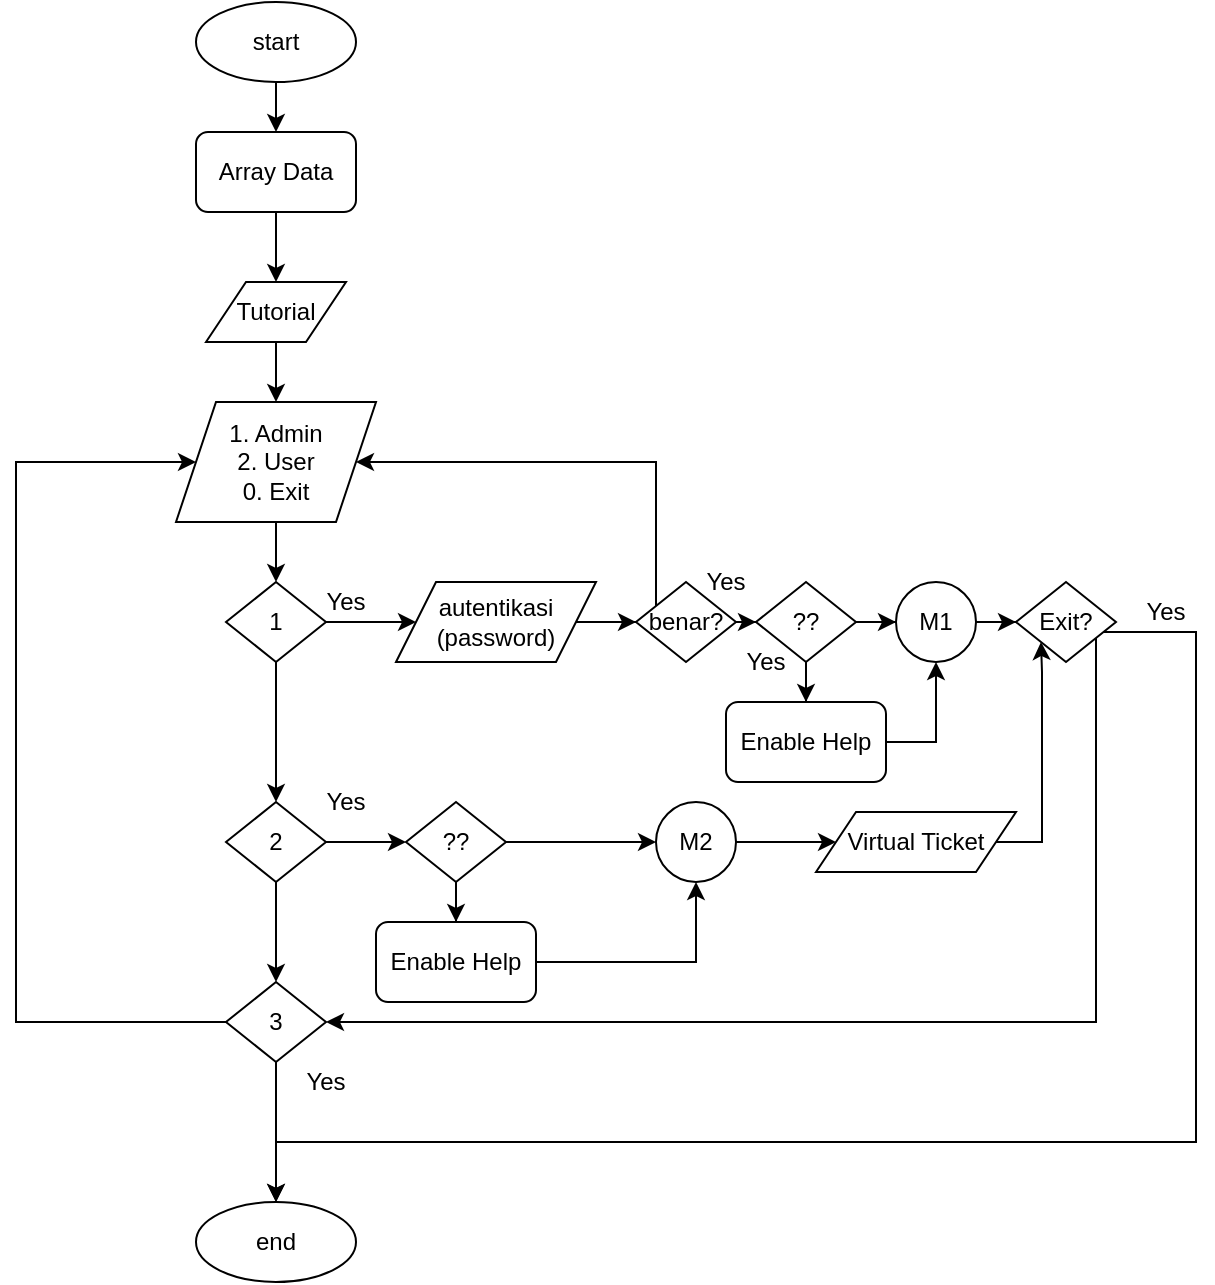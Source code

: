 <mxfile version="15.5.5" type="github" pages="2">
  <diagram id="hb6NsM7nAMPG9iKG7rpU" name="Page-1">
    <mxGraphModel dx="702" dy="771" grid="1" gridSize="10" guides="1" tooltips="1" connect="1" arrows="1" fold="1" page="1" pageScale="1" pageWidth="850" pageHeight="1100" math="0" shadow="0">
      <root>
        <mxCell id="0" />
        <mxCell id="1" parent="0" />
        <mxCell id="vosuJRXYaA8_VXcrHYac-3" style="edgeStyle=orthogonalEdgeStyle;rounded=0;orthogonalLoop=1;jettySize=auto;html=1;entryX=0.5;entryY=0;entryDx=0;entryDy=0;" parent="1" source="eCmKjQ0upBn9_kmeyqOr-1" target="vosuJRXYaA8_VXcrHYac-1" edge="1">
          <mxGeometry relative="1" as="geometry" />
        </mxCell>
        <mxCell id="eCmKjQ0upBn9_kmeyqOr-1" value="start" style="ellipse;whiteSpace=wrap;html=1;" parent="1" vertex="1">
          <mxGeometry x="240" y="70" width="80" height="40" as="geometry" />
        </mxCell>
        <mxCell id="eCmKjQ0upBn9_kmeyqOr-2" value="end" style="ellipse;whiteSpace=wrap;html=1;" parent="1" vertex="1">
          <mxGeometry x="240" y="670" width="80" height="40" as="geometry" />
        </mxCell>
        <mxCell id="vosuJRXYaA8_VXcrHYac-31" style="edgeStyle=orthogonalEdgeStyle;rounded=0;orthogonalLoop=1;jettySize=auto;html=1;entryX=0.5;entryY=0;entryDx=0;entryDy=0;" parent="1" source="vosuJRXYaA8_VXcrHYac-1" target="vosuJRXYaA8_VXcrHYac-28" edge="1">
          <mxGeometry relative="1" as="geometry" />
        </mxCell>
        <mxCell id="vosuJRXYaA8_VXcrHYac-1" value="Array Data" style="rounded=1;whiteSpace=wrap;html=1;" parent="1" vertex="1">
          <mxGeometry x="240" y="135" width="80" height="40" as="geometry" />
        </mxCell>
        <mxCell id="vosuJRXYaA8_VXcrHYac-7" style="edgeStyle=orthogonalEdgeStyle;rounded=0;orthogonalLoop=1;jettySize=auto;html=1;entryX=0.5;entryY=0;entryDx=0;entryDy=0;" parent="1" source="vosuJRXYaA8_VXcrHYac-2" target="vosuJRXYaA8_VXcrHYac-4" edge="1">
          <mxGeometry relative="1" as="geometry" />
        </mxCell>
        <mxCell id="vosuJRXYaA8_VXcrHYac-2" value="1. Admin&lt;br&gt;2. User&lt;br&gt;0. Exit" style="shape=parallelogram;perimeter=parallelogramPerimeter;whiteSpace=wrap;html=1;fixedSize=1;" parent="1" vertex="1">
          <mxGeometry x="230" y="270" width="100" height="60" as="geometry" />
        </mxCell>
        <mxCell id="vosuJRXYaA8_VXcrHYac-8" style="edgeStyle=orthogonalEdgeStyle;rounded=0;orthogonalLoop=1;jettySize=auto;html=1;entryX=0.5;entryY=0;entryDx=0;entryDy=0;" parent="1" source="vosuJRXYaA8_VXcrHYac-4" target="vosuJRXYaA8_VXcrHYac-5" edge="1">
          <mxGeometry relative="1" as="geometry" />
        </mxCell>
        <mxCell id="vosuJRXYaA8_VXcrHYac-11" style="edgeStyle=orthogonalEdgeStyle;rounded=0;orthogonalLoop=1;jettySize=auto;html=1;" parent="1" source="vosuJRXYaA8_VXcrHYac-4" target="vosuJRXYaA8_VXcrHYac-10" edge="1">
          <mxGeometry relative="1" as="geometry" />
        </mxCell>
        <mxCell id="vosuJRXYaA8_VXcrHYac-4" value="1" style="rhombus;whiteSpace=wrap;html=1;" parent="1" vertex="1">
          <mxGeometry x="255" y="360" width="50" height="40" as="geometry" />
        </mxCell>
        <mxCell id="vosuJRXYaA8_VXcrHYac-9" style="edgeStyle=orthogonalEdgeStyle;rounded=0;orthogonalLoop=1;jettySize=auto;html=1;" parent="1" source="vosuJRXYaA8_VXcrHYac-5" target="vosuJRXYaA8_VXcrHYac-6" edge="1">
          <mxGeometry relative="1" as="geometry" />
        </mxCell>
        <mxCell id="nOQOWbLnpu32lXgDOBHC-3" style="edgeStyle=orthogonalEdgeStyle;rounded=0;orthogonalLoop=1;jettySize=auto;html=1;entryX=0;entryY=0.5;entryDx=0;entryDy=0;" edge="1" parent="1" source="vosuJRXYaA8_VXcrHYac-5" target="vosuJRXYaA8_VXcrHYac-30">
          <mxGeometry relative="1" as="geometry" />
        </mxCell>
        <mxCell id="vosuJRXYaA8_VXcrHYac-5" value="2" style="rhombus;whiteSpace=wrap;html=1;" parent="1" vertex="1">
          <mxGeometry x="255" y="470" width="50" height="40" as="geometry" />
        </mxCell>
        <mxCell id="vosuJRXYaA8_VXcrHYac-24" style="edgeStyle=orthogonalEdgeStyle;rounded=0;orthogonalLoop=1;jettySize=auto;html=1;" parent="1" source="vosuJRXYaA8_VXcrHYac-6" target="eCmKjQ0upBn9_kmeyqOr-2" edge="1">
          <mxGeometry relative="1" as="geometry" />
        </mxCell>
        <mxCell id="vosuJRXYaA8_VXcrHYac-25" style="edgeStyle=orthogonalEdgeStyle;rounded=0;orthogonalLoop=1;jettySize=auto;html=1;entryX=0;entryY=0.5;entryDx=0;entryDy=0;" parent="1" source="vosuJRXYaA8_VXcrHYac-6" target="vosuJRXYaA8_VXcrHYac-2" edge="1">
          <mxGeometry relative="1" as="geometry">
            <Array as="points">
              <mxPoint x="150" y="580" />
              <mxPoint x="150" y="300" />
            </Array>
          </mxGeometry>
        </mxCell>
        <mxCell id="vosuJRXYaA8_VXcrHYac-6" value="3" style="rhombus;whiteSpace=wrap;html=1;" parent="1" vertex="1">
          <mxGeometry x="255" y="560" width="50" height="40" as="geometry" />
        </mxCell>
        <mxCell id="vosuJRXYaA8_VXcrHYac-13" style="edgeStyle=orthogonalEdgeStyle;rounded=0;orthogonalLoop=1;jettySize=auto;html=1;entryX=0;entryY=0.5;entryDx=0;entryDy=0;" parent="1" source="vosuJRXYaA8_VXcrHYac-10" target="vosuJRXYaA8_VXcrHYac-12" edge="1">
          <mxGeometry relative="1" as="geometry" />
        </mxCell>
        <mxCell id="vosuJRXYaA8_VXcrHYac-10" value="autentikasi (password)" style="shape=parallelogram;perimeter=parallelogramPerimeter;whiteSpace=wrap;html=1;fixedSize=1;" parent="1" vertex="1">
          <mxGeometry x="340" y="360" width="100" height="40" as="geometry" />
        </mxCell>
        <mxCell id="vosuJRXYaA8_VXcrHYac-14" style="edgeStyle=orthogonalEdgeStyle;rounded=0;orthogonalLoop=1;jettySize=auto;html=1;entryX=1;entryY=0.5;entryDx=0;entryDy=0;" parent="1" source="vosuJRXYaA8_VXcrHYac-12" target="vosuJRXYaA8_VXcrHYac-2" edge="1">
          <mxGeometry relative="1" as="geometry">
            <Array as="points">
              <mxPoint x="470" y="300" />
            </Array>
          </mxGeometry>
        </mxCell>
        <mxCell id="nOQOWbLnpu32lXgDOBHC-9" value="" style="edgeStyle=orthogonalEdgeStyle;rounded=0;orthogonalLoop=1;jettySize=auto;html=1;" edge="1" parent="1" source="vosuJRXYaA8_VXcrHYac-12" target="nOQOWbLnpu32lXgDOBHC-7">
          <mxGeometry relative="1" as="geometry" />
        </mxCell>
        <mxCell id="vosuJRXYaA8_VXcrHYac-12" value="benar?" style="rhombus;whiteSpace=wrap;html=1;" parent="1" vertex="1">
          <mxGeometry x="460" y="360" width="50" height="40" as="geometry" />
        </mxCell>
        <mxCell id="vosuJRXYaA8_VXcrHYac-41" style="edgeStyle=orthogonalEdgeStyle;rounded=0;orthogonalLoop=1;jettySize=auto;html=1;entryX=0;entryY=0.5;entryDx=0;entryDy=0;" parent="1" source="vosuJRXYaA8_VXcrHYac-16" target="vosuJRXYaA8_VXcrHYac-40" edge="1">
          <mxGeometry relative="1" as="geometry" />
        </mxCell>
        <mxCell id="vosuJRXYaA8_VXcrHYac-16" value="M1" style="ellipse;whiteSpace=wrap;html=1;aspect=fixed;" parent="1" vertex="1">
          <mxGeometry x="590" y="360" width="40" height="40" as="geometry" />
        </mxCell>
        <mxCell id="vosuJRXYaA8_VXcrHYac-18" value="Yes" style="text;html=1;strokeColor=none;fillColor=none;align=center;verticalAlign=middle;whiteSpace=wrap;rounded=0;" parent="1" vertex="1">
          <mxGeometry x="490" y="350" width="30" height="20" as="geometry" />
        </mxCell>
        <mxCell id="vosuJRXYaA8_VXcrHYac-20" value="Yes" style="text;html=1;strokeColor=none;fillColor=none;align=center;verticalAlign=middle;whiteSpace=wrap;rounded=0;" parent="1" vertex="1">
          <mxGeometry x="300" y="360" width="30" height="20" as="geometry" />
        </mxCell>
        <mxCell id="vosuJRXYaA8_VXcrHYac-21" value="Yes" style="text;html=1;strokeColor=none;fillColor=none;align=center;verticalAlign=middle;whiteSpace=wrap;rounded=0;" parent="1" vertex="1">
          <mxGeometry x="300" y="460" width="30" height="20" as="geometry" />
        </mxCell>
        <mxCell id="vosuJRXYaA8_VXcrHYac-22" value="Yes" style="text;html=1;strokeColor=none;fillColor=none;align=center;verticalAlign=middle;whiteSpace=wrap;rounded=0;" parent="1" vertex="1">
          <mxGeometry x="290" y="600" width="30" height="20" as="geometry" />
        </mxCell>
        <mxCell id="nOQOWbLnpu32lXgDOBHC-18" style="edgeStyle=orthogonalEdgeStyle;rounded=0;orthogonalLoop=1;jettySize=auto;html=1;entryX=0;entryY=0.5;entryDx=0;entryDy=0;" edge="1" parent="1" source="vosuJRXYaA8_VXcrHYac-23" target="vosuJRXYaA8_VXcrHYac-45">
          <mxGeometry relative="1" as="geometry" />
        </mxCell>
        <mxCell id="vosuJRXYaA8_VXcrHYac-23" value="M2" style="ellipse;whiteSpace=wrap;html=1;aspect=fixed;" parent="1" vertex="1">
          <mxGeometry x="470" y="470" width="40" height="40" as="geometry" />
        </mxCell>
        <mxCell id="nOQOWbLnpu32lXgDOBHC-1" style="edgeStyle=orthogonalEdgeStyle;rounded=0;orthogonalLoop=1;jettySize=auto;html=1;" edge="1" parent="1" source="vosuJRXYaA8_VXcrHYac-28" target="vosuJRXYaA8_VXcrHYac-2">
          <mxGeometry relative="1" as="geometry" />
        </mxCell>
        <mxCell id="vosuJRXYaA8_VXcrHYac-28" value="Tutorial" style="shape=parallelogram;perimeter=parallelogramPerimeter;whiteSpace=wrap;html=1;fixedSize=1;" parent="1" vertex="1">
          <mxGeometry x="245" y="210" width="70" height="30" as="geometry" />
        </mxCell>
        <mxCell id="nOQOWbLnpu32lXgDOBHC-2" value="" style="edgeStyle=orthogonalEdgeStyle;rounded=0;orthogonalLoop=1;jettySize=auto;html=1;" edge="1" parent="1" source="vosuJRXYaA8_VXcrHYac-30" target="vosuJRXYaA8_VXcrHYac-32">
          <mxGeometry relative="1" as="geometry" />
        </mxCell>
        <mxCell id="nOQOWbLnpu32lXgDOBHC-4" style="edgeStyle=orthogonalEdgeStyle;rounded=0;orthogonalLoop=1;jettySize=auto;html=1;" edge="1" parent="1" source="vosuJRXYaA8_VXcrHYac-30" target="vosuJRXYaA8_VXcrHYac-23">
          <mxGeometry relative="1" as="geometry" />
        </mxCell>
        <mxCell id="vosuJRXYaA8_VXcrHYac-30" value="??" style="rhombus;whiteSpace=wrap;html=1;" parent="1" vertex="1">
          <mxGeometry x="345" y="470" width="50" height="40" as="geometry" />
        </mxCell>
        <mxCell id="nOQOWbLnpu32lXgDOBHC-5" style="edgeStyle=orthogonalEdgeStyle;rounded=0;orthogonalLoop=1;jettySize=auto;html=1;" edge="1" parent="1" source="vosuJRXYaA8_VXcrHYac-32" target="vosuJRXYaA8_VXcrHYac-23">
          <mxGeometry relative="1" as="geometry" />
        </mxCell>
        <mxCell id="vosuJRXYaA8_VXcrHYac-32" value="Enable Help" style="rounded=1;whiteSpace=wrap;html=1;" parent="1" vertex="1">
          <mxGeometry x="330" y="530" width="80" height="40" as="geometry" />
        </mxCell>
        <mxCell id="vosuJRXYaA8_VXcrHYac-42" style="edgeStyle=orthogonalEdgeStyle;rounded=0;orthogonalLoop=1;jettySize=auto;html=1;entryX=1;entryY=0.5;entryDx=0;entryDy=0;" parent="1" source="vosuJRXYaA8_VXcrHYac-40" target="vosuJRXYaA8_VXcrHYac-6" edge="1">
          <mxGeometry relative="1" as="geometry">
            <Array as="points">
              <mxPoint x="690" y="580" />
            </Array>
          </mxGeometry>
        </mxCell>
        <mxCell id="vosuJRXYaA8_VXcrHYac-43" style="edgeStyle=orthogonalEdgeStyle;rounded=0;orthogonalLoop=1;jettySize=auto;html=1;entryX=0.5;entryY=0;entryDx=0;entryDy=0;" parent="1" source="vosuJRXYaA8_VXcrHYac-40" target="eCmKjQ0upBn9_kmeyqOr-2" edge="1">
          <mxGeometry relative="1" as="geometry">
            <Array as="points">
              <mxPoint x="740" y="385" />
              <mxPoint x="740" y="640" />
              <mxPoint x="280" y="640" />
            </Array>
          </mxGeometry>
        </mxCell>
        <mxCell id="vosuJRXYaA8_VXcrHYac-40" value="Exit?" style="rhombus;whiteSpace=wrap;html=1;" parent="1" vertex="1">
          <mxGeometry x="650" y="360" width="50" height="40" as="geometry" />
        </mxCell>
        <mxCell id="vosuJRXYaA8_VXcrHYac-44" value="Yes" style="text;html=1;strokeColor=none;fillColor=none;align=center;verticalAlign=middle;whiteSpace=wrap;rounded=0;" parent="1" vertex="1">
          <mxGeometry x="710" y="365" width="30" height="20" as="geometry" />
        </mxCell>
        <mxCell id="vosuJRXYaA8_VXcrHYac-48" style="edgeStyle=orthogonalEdgeStyle;rounded=0;orthogonalLoop=1;jettySize=auto;html=1;entryX=0;entryY=1;entryDx=0;entryDy=0;" parent="1" source="vosuJRXYaA8_VXcrHYac-45" target="vosuJRXYaA8_VXcrHYac-40" edge="1">
          <mxGeometry relative="1" as="geometry">
            <Array as="points">
              <mxPoint x="663" y="490" />
              <mxPoint x="663" y="405" />
            </Array>
          </mxGeometry>
        </mxCell>
        <mxCell id="vosuJRXYaA8_VXcrHYac-45" value="Virtual Ticket" style="shape=parallelogram;perimeter=parallelogramPerimeter;whiteSpace=wrap;html=1;fixedSize=1;" parent="1" vertex="1">
          <mxGeometry x="550" y="475" width="100" height="30" as="geometry" />
        </mxCell>
        <mxCell id="nOQOWbLnpu32lXgDOBHC-10" style="edgeStyle=orthogonalEdgeStyle;rounded=0;orthogonalLoop=1;jettySize=auto;html=1;entryX=0;entryY=0.5;entryDx=0;entryDy=0;" edge="1" parent="1" source="nOQOWbLnpu32lXgDOBHC-7" target="vosuJRXYaA8_VXcrHYac-16">
          <mxGeometry relative="1" as="geometry" />
        </mxCell>
        <mxCell id="nOQOWbLnpu32lXgDOBHC-13" style="edgeStyle=orthogonalEdgeStyle;rounded=0;orthogonalLoop=1;jettySize=auto;html=1;entryX=0.5;entryY=0;entryDx=0;entryDy=0;" edge="1" parent="1" source="nOQOWbLnpu32lXgDOBHC-7" target="nOQOWbLnpu32lXgDOBHC-12">
          <mxGeometry relative="1" as="geometry" />
        </mxCell>
        <mxCell id="nOQOWbLnpu32lXgDOBHC-7" value="??" style="rhombus;whiteSpace=wrap;html=1;" vertex="1" parent="1">
          <mxGeometry x="520" y="360" width="50" height="40" as="geometry" />
        </mxCell>
        <mxCell id="nOQOWbLnpu32lXgDOBHC-11" value="Yes" style="text;html=1;strokeColor=none;fillColor=none;align=center;verticalAlign=middle;whiteSpace=wrap;rounded=0;" vertex="1" parent="1">
          <mxGeometry x="510" y="390" width="30" height="20" as="geometry" />
        </mxCell>
        <mxCell id="nOQOWbLnpu32lXgDOBHC-15" style="edgeStyle=orthogonalEdgeStyle;rounded=0;orthogonalLoop=1;jettySize=auto;html=1;" edge="1" parent="1" source="nOQOWbLnpu32lXgDOBHC-12" target="vosuJRXYaA8_VXcrHYac-16">
          <mxGeometry relative="1" as="geometry" />
        </mxCell>
        <mxCell id="nOQOWbLnpu32lXgDOBHC-12" value="Enable Help" style="rounded=1;whiteSpace=wrap;html=1;" vertex="1" parent="1">
          <mxGeometry x="505" y="420" width="80" height="40" as="geometry" />
        </mxCell>
      </root>
    </mxGraphModel>
  </diagram>
  <diagram id="3Ao4bJp269FtvJa_k522" name="Page-2">
    <mxGraphModel dx="1662" dy="772" grid="1" gridSize="10" guides="1" tooltips="1" connect="1" arrows="1" fold="1" page="1" pageScale="1" pageWidth="850" pageHeight="1100" math="0" shadow="0">
      <root>
        <mxCell id="AJvfLH4SdPfNCLHBaozL-0" />
        <mxCell id="AJvfLH4SdPfNCLHBaozL-1" parent="AJvfLH4SdPfNCLHBaozL-0" />
      </root>
    </mxGraphModel>
  </diagram>
</mxfile>
